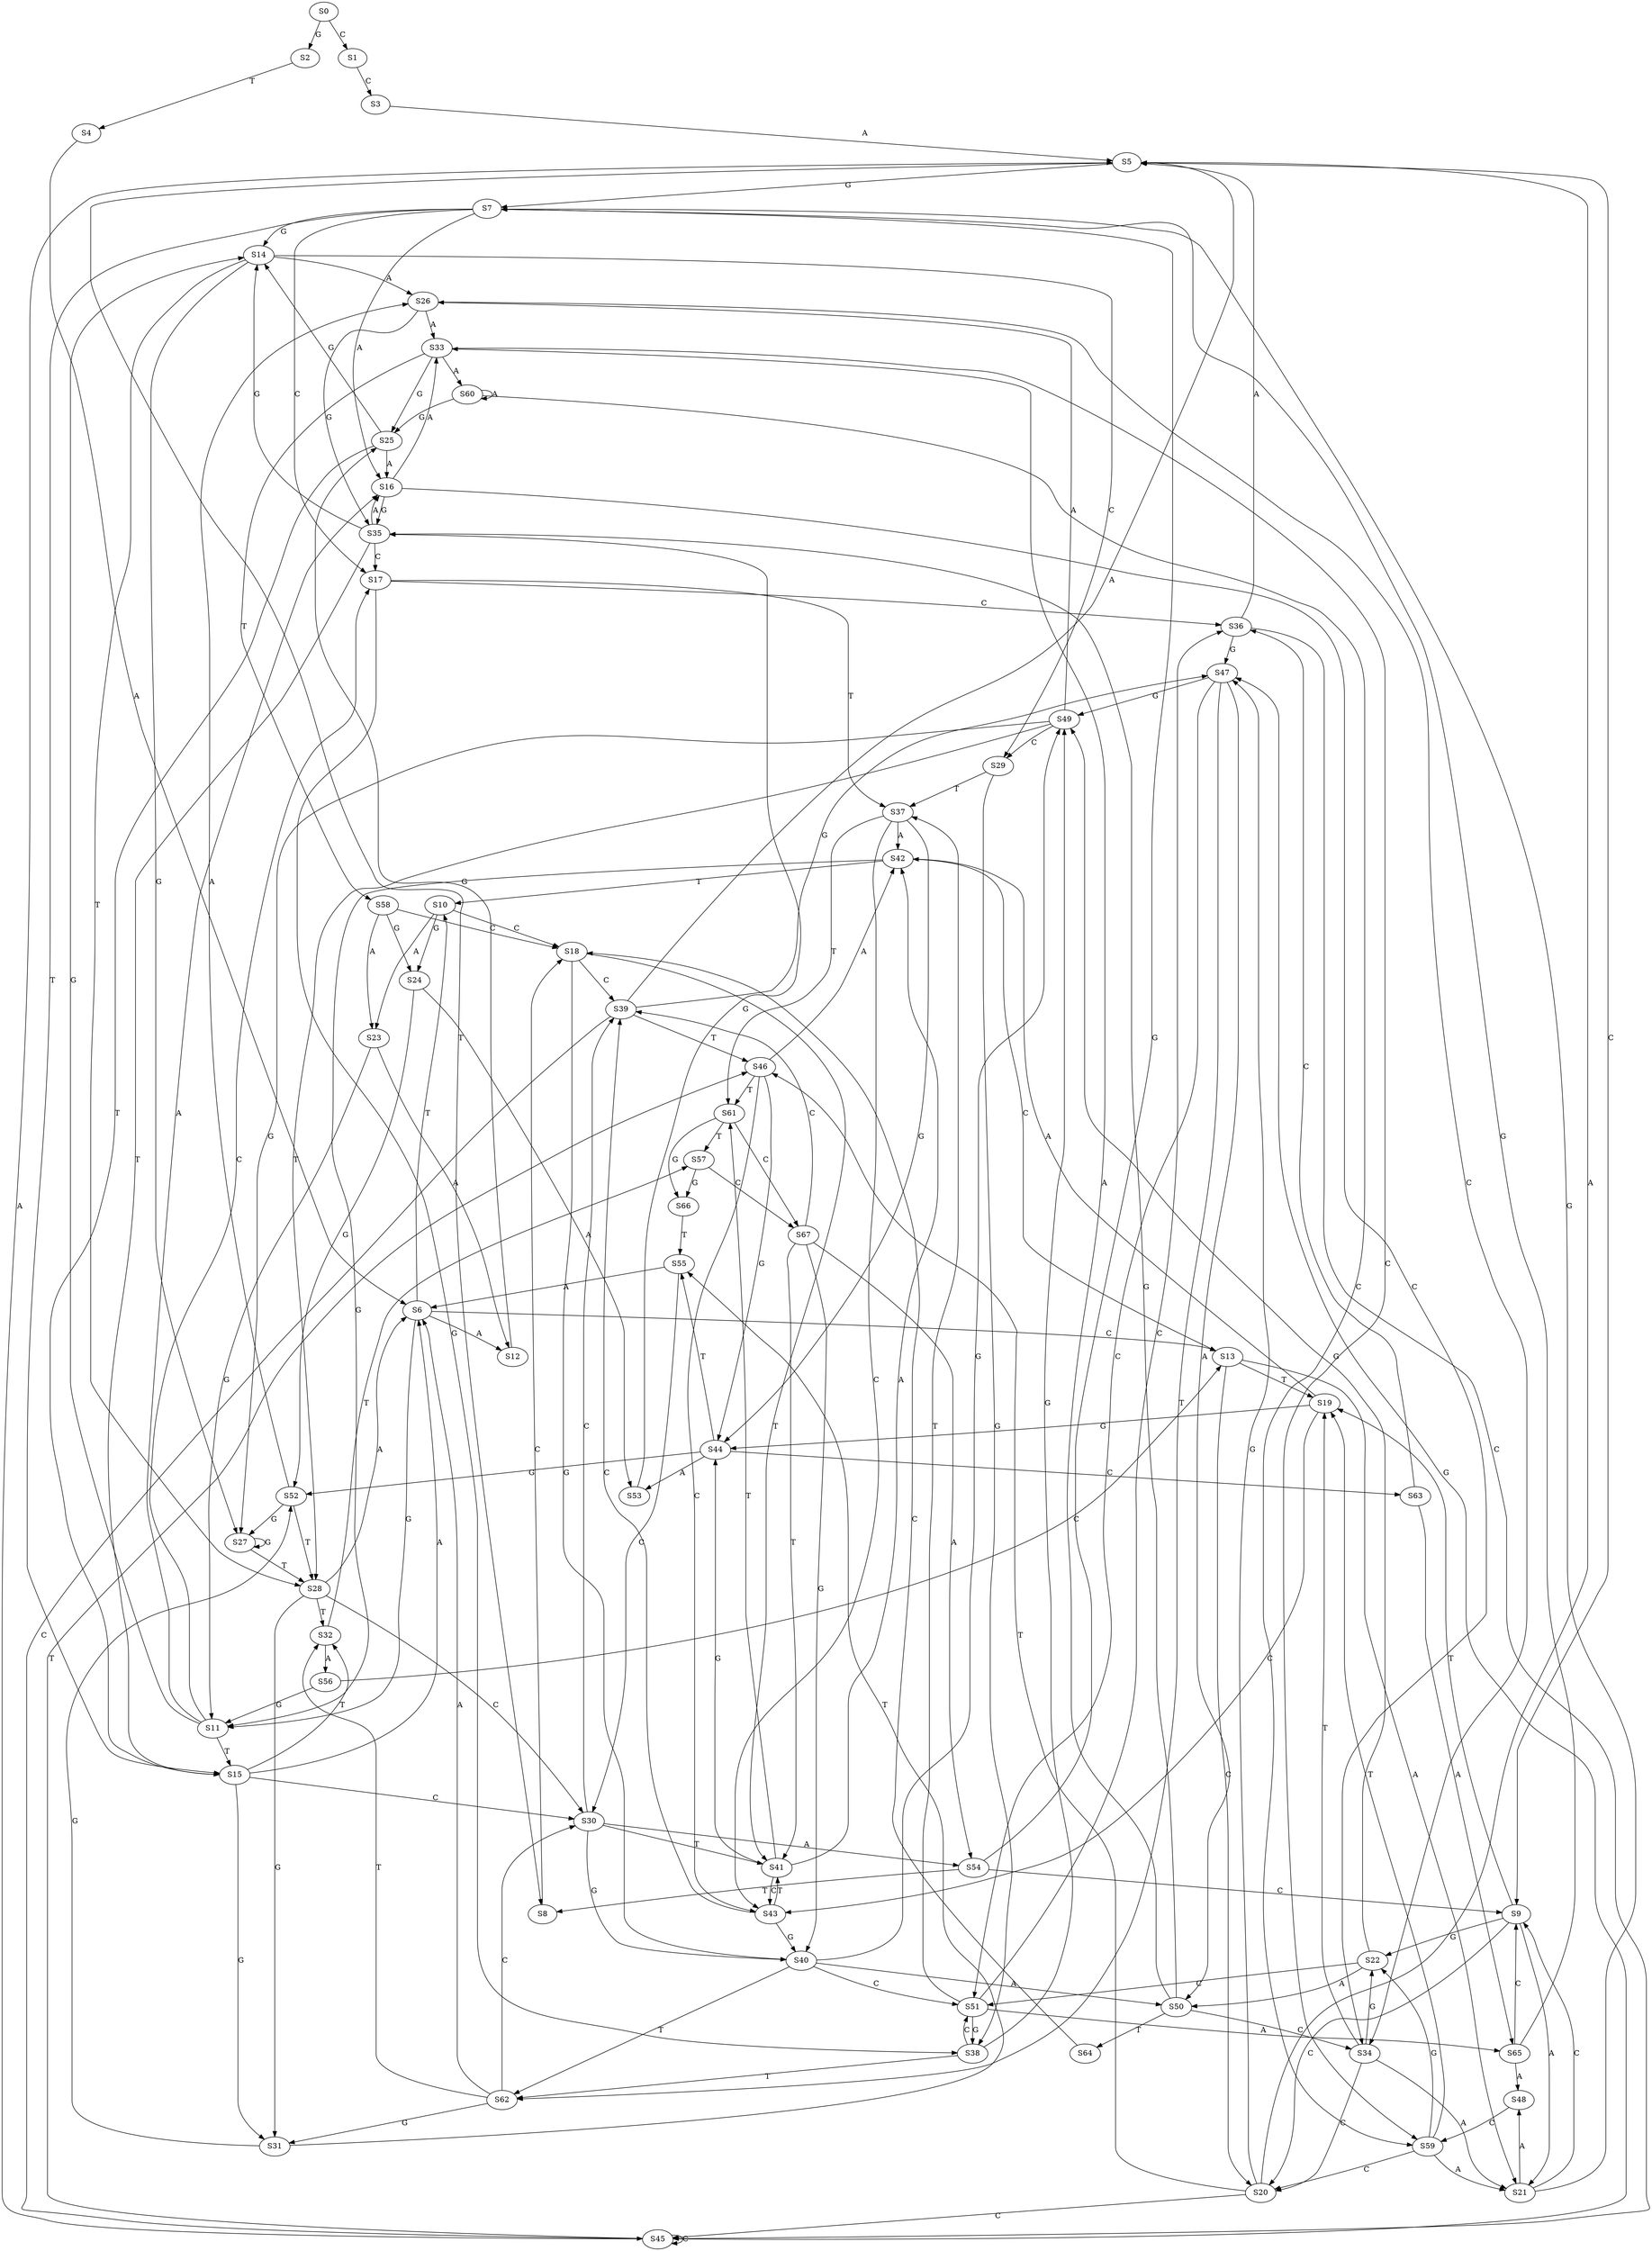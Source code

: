 strict digraph  {
	S0 -> S1 [ label = C ];
	S0 -> S2 [ label = G ];
	S1 -> S3 [ label = C ];
	S2 -> S4 [ label = T ];
	S3 -> S5 [ label = A ];
	S4 -> S6 [ label = A ];
	S5 -> S7 [ label = G ];
	S5 -> S8 [ label = T ];
	S5 -> S9 [ label = C ];
	S6 -> S10 [ label = T ];
	S6 -> S11 [ label = G ];
	S6 -> S12 [ label = A ];
	S6 -> S13 [ label = C ];
	S7 -> S14 [ label = G ];
	S7 -> S15 [ label = T ];
	S7 -> S16 [ label = A ];
	S7 -> S17 [ label = C ];
	S8 -> S18 [ label = C ];
	S9 -> S19 [ label = T ];
	S9 -> S20 [ label = C ];
	S9 -> S21 [ label = A ];
	S9 -> S22 [ label = G ];
	S10 -> S18 [ label = C ];
	S10 -> S23 [ label = A ];
	S10 -> S24 [ label = G ];
	S11 -> S15 [ label = T ];
	S11 -> S16 [ label = A ];
	S11 -> S17 [ label = C ];
	S11 -> S14 [ label = G ];
	S12 -> S25 [ label = G ];
	S13 -> S20 [ label = C ];
	S13 -> S19 [ label = T ];
	S13 -> S21 [ label = A ];
	S14 -> S26 [ label = A ];
	S14 -> S27 [ label = G ];
	S14 -> S28 [ label = T ];
	S14 -> S29 [ label = C ];
	S15 -> S6 [ label = A ];
	S15 -> S30 [ label = C ];
	S15 -> S31 [ label = G ];
	S15 -> S32 [ label = T ];
	S16 -> S33 [ label = A ];
	S16 -> S34 [ label = C ];
	S16 -> S35 [ label = G ];
	S17 -> S36 [ label = C ];
	S17 -> S37 [ label = T ];
	S17 -> S38 [ label = G ];
	S18 -> S39 [ label = C ];
	S18 -> S40 [ label = G ];
	S18 -> S41 [ label = T ];
	S19 -> S42 [ label = A ];
	S19 -> S43 [ label = C ];
	S19 -> S44 [ label = G ];
	S20 -> S45 [ label = C ];
	S20 -> S5 [ label = A ];
	S20 -> S46 [ label = T ];
	S20 -> S47 [ label = G ];
	S21 -> S7 [ label = G ];
	S21 -> S9 [ label = C ];
	S21 -> S48 [ label = A ];
	S22 -> S49 [ label = G ];
	S22 -> S50 [ label = A ];
	S22 -> S51 [ label = C ];
	S23 -> S11 [ label = G ];
	S23 -> S12 [ label = A ];
	S24 -> S52 [ label = G ];
	S24 -> S53 [ label = A ];
	S25 -> S15 [ label = T ];
	S25 -> S16 [ label = A ];
	S25 -> S14 [ label = G ];
	S26 -> S33 [ label = A ];
	S26 -> S34 [ label = C ];
	S26 -> S35 [ label = G ];
	S27 -> S28 [ label = T ];
	S27 -> S27 [ label = G ];
	S28 -> S6 [ label = A ];
	S28 -> S30 [ label = C ];
	S28 -> S31 [ label = G ];
	S28 -> S32 [ label = T ];
	S29 -> S37 [ label = T ];
	S29 -> S38 [ label = G ];
	S30 -> S41 [ label = T ];
	S30 -> S40 [ label = G ];
	S30 -> S54 [ label = A ];
	S30 -> S39 [ label = C ];
	S31 -> S55 [ label = T ];
	S31 -> S52 [ label = G ];
	S32 -> S56 [ label = A ];
	S32 -> S57 [ label = T ];
	S33 -> S58 [ label = T ];
	S33 -> S59 [ label = C ];
	S33 -> S60 [ label = A ];
	S33 -> S25 [ label = G ];
	S34 -> S19 [ label = T ];
	S34 -> S22 [ label = G ];
	S34 -> S20 [ label = C ];
	S34 -> S21 [ label = A ];
	S35 -> S15 [ label = T ];
	S35 -> S16 [ label = A ];
	S35 -> S14 [ label = G ];
	S35 -> S17 [ label = C ];
	S36 -> S47 [ label = G ];
	S36 -> S5 [ label = A ];
	S36 -> S45 [ label = C ];
	S37 -> S42 [ label = A ];
	S37 -> S43 [ label = C ];
	S37 -> S61 [ label = T ];
	S37 -> S44 [ label = G ];
	S38 -> S49 [ label = G ];
	S38 -> S51 [ label = C ];
	S38 -> S62 [ label = T ];
	S39 -> S45 [ label = C ];
	S39 -> S5 [ label = A ];
	S39 -> S46 [ label = T ];
	S39 -> S47 [ label = G ];
	S40 -> S49 [ label = G ];
	S40 -> S62 [ label = T ];
	S40 -> S51 [ label = C ];
	S40 -> S50 [ label = A ];
	S41 -> S44 [ label = G ];
	S41 -> S43 [ label = C ];
	S41 -> S42 [ label = A ];
	S41 -> S61 [ label = T ];
	S42 -> S11 [ label = G ];
	S42 -> S10 [ label = T ];
	S42 -> S13 [ label = C ];
	S43 -> S41 [ label = T ];
	S43 -> S40 [ label = G ];
	S43 -> S39 [ label = C ];
	S44 -> S53 [ label = A ];
	S44 -> S63 [ label = C ];
	S44 -> S55 [ label = T ];
	S44 -> S52 [ label = G ];
	S45 -> S47 [ label = G ];
	S45 -> S45 [ label = C ];
	S45 -> S5 [ label = A ];
	S45 -> S46 [ label = T ];
	S46 -> S42 [ label = A ];
	S46 -> S44 [ label = G ];
	S46 -> S43 [ label = C ];
	S46 -> S61 [ label = T ];
	S47 -> S50 [ label = A ];
	S47 -> S49 [ label = G ];
	S47 -> S62 [ label = T ];
	S47 -> S51 [ label = C ];
	S48 -> S59 [ label = C ];
	S49 -> S26 [ label = A ];
	S49 -> S27 [ label = G ];
	S49 -> S29 [ label = C ];
	S49 -> S28 [ label = T ];
	S50 -> S33 [ label = A ];
	S50 -> S34 [ label = C ];
	S50 -> S35 [ label = G ];
	S50 -> S64 [ label = T ];
	S51 -> S38 [ label = G ];
	S51 -> S37 [ label = T ];
	S51 -> S36 [ label = C ];
	S51 -> S65 [ label = A ];
	S52 -> S28 [ label = T ];
	S52 -> S27 [ label = G ];
	S52 -> S26 [ label = A ];
	S53 -> S35 [ label = G ];
	S54 -> S8 [ label = T ];
	S54 -> S9 [ label = C ];
	S54 -> S7 [ label = G ];
	S55 -> S30 [ label = C ];
	S55 -> S6 [ label = A ];
	S56 -> S13 [ label = C ];
	S56 -> S11 [ label = G ];
	S57 -> S66 [ label = G ];
	S57 -> S67 [ label = C ];
	S58 -> S23 [ label = A ];
	S58 -> S18 [ label = C ];
	S58 -> S24 [ label = G ];
	S59 -> S21 [ label = A ];
	S59 -> S20 [ label = C ];
	S59 -> S22 [ label = G ];
	S59 -> S19 [ label = T ];
	S60 -> S25 [ label = G ];
	S60 -> S59 [ label = C ];
	S60 -> S60 [ label = A ];
	S61 -> S67 [ label = C ];
	S61 -> S66 [ label = G ];
	S61 -> S57 [ label = T ];
	S62 -> S30 [ label = C ];
	S62 -> S6 [ label = A ];
	S62 -> S31 [ label = G ];
	S62 -> S32 [ label = T ];
	S63 -> S36 [ label = C ];
	S63 -> S65 [ label = A ];
	S64 -> S18 [ label = C ];
	S65 -> S7 [ label = G ];
	S65 -> S48 [ label = A ];
	S65 -> S9 [ label = C ];
	S66 -> S55 [ label = T ];
	S67 -> S54 [ label = A ];
	S67 -> S41 [ label = T ];
	S67 -> S39 [ label = C ];
	S67 -> S40 [ label = G ];
}
